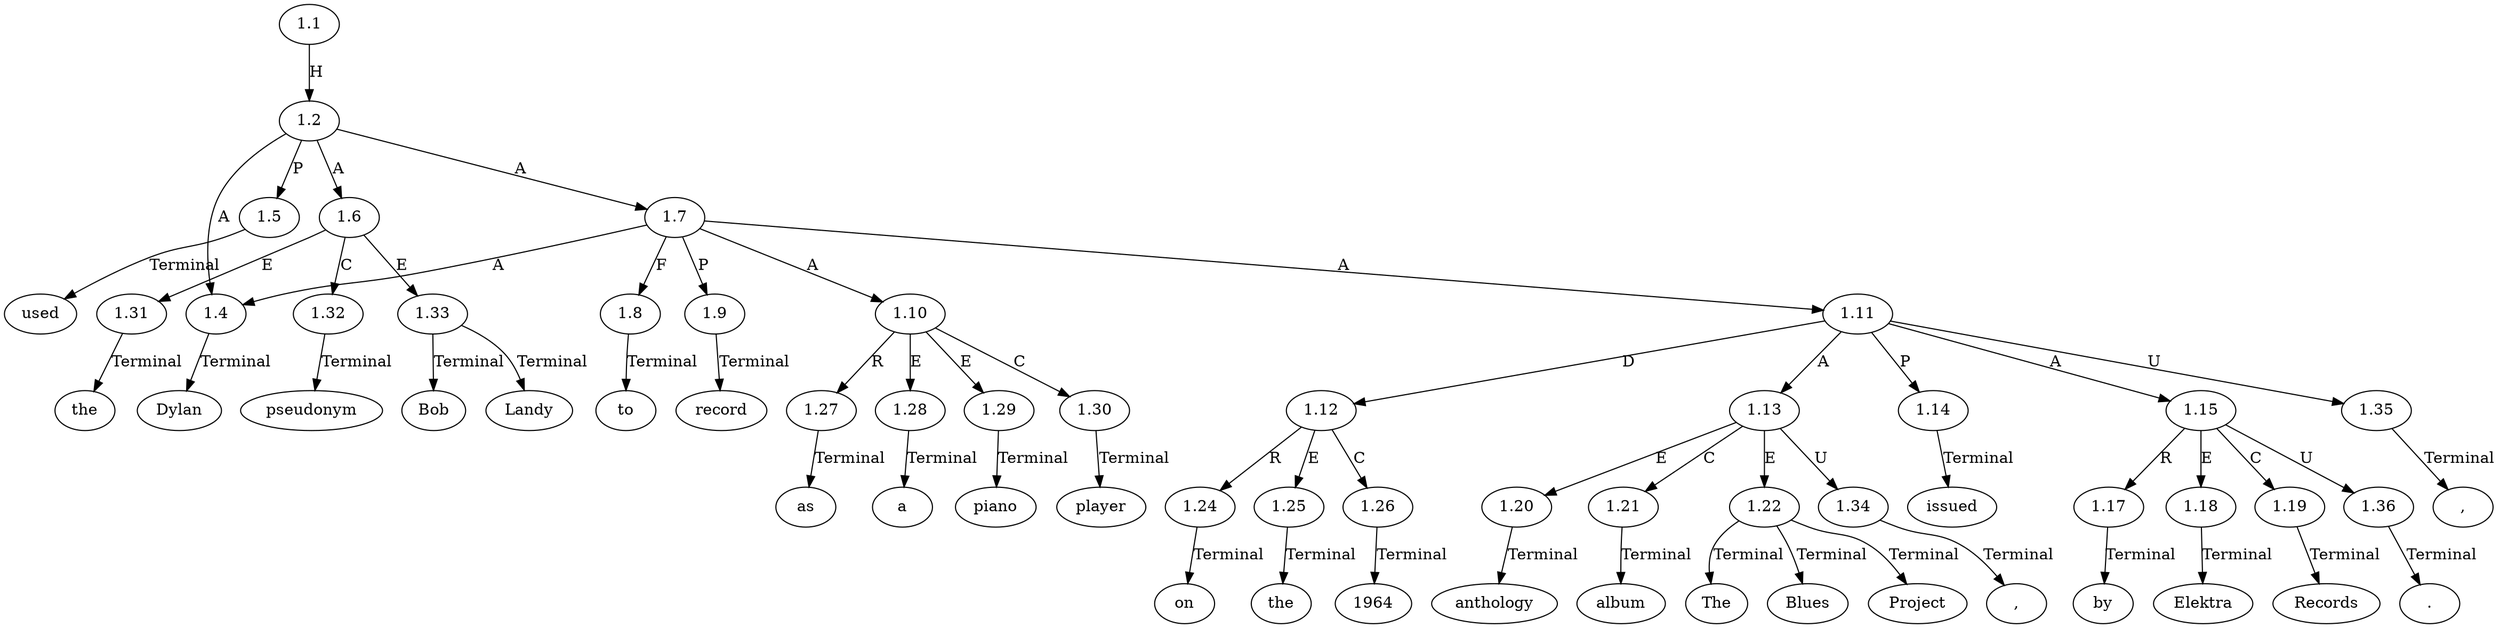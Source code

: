 // Graph
digraph {
	0.1 [label=Dylan ordering=out]
	0.10 [label=a ordering=out]
	0.11 [label=piano ordering=out]
	0.12 [label=player ordering=out]
	0.13 [label=on ordering=out]
	0.14 [label=the ordering=out]
	0.15 [label=1964 ordering=out]
	0.16 [label=anthology ordering=out]
	0.17 [label=album ordering=out]
	0.18 [label="," ordering=out]
	0.19 [label=The ordering=out]
	0.2 [label=used ordering=out]
	0.20 [label=Blues ordering=out]
	0.21 [label=Project ordering=out]
	0.22 [label="," ordering=out]
	0.23 [label=issued ordering=out]
	0.24 [label=by ordering=out]
	0.25 [label=Elektra ordering=out]
	0.26 [label=Records ordering=out]
	0.27 [label="." ordering=out]
	0.3 [label=the ordering=out]
	0.4 [label=pseudonym ordering=out]
	0.5 [label=Bob ordering=out]
	0.6 [label=Landy ordering=out]
	0.7 [label=to ordering=out]
	0.8 [label=record ordering=out]
	0.9 [label=as ordering=out]
	1.1 [label=1.1 ordering=out]
	1.2 [label=1.2 ordering=out]
	1.4 [label=1.4 ordering=out]
	1.5 [label=1.5 ordering=out]
	1.6 [label=1.6 ordering=out]
	1.7 [label=1.7 ordering=out]
	1.8 [label=1.8 ordering=out]
	1.9 [label=1.9 ordering=out]
	1.10 [label=1.10 ordering=out]
	1.11 [label=1.11 ordering=out]
	1.12 [label=1.12 ordering=out]
	1.13 [label=1.13 ordering=out]
	1.14 [label=1.14 ordering=out]
	1.15 [label=1.15 ordering=out]
	1.17 [label=1.17 ordering=out]
	1.18 [label=1.18 ordering=out]
	1.19 [label=1.19 ordering=out]
	1.20 [label=1.20 ordering=out]
	1.21 [label=1.21 ordering=out]
	1.22 [label=1.22 ordering=out]
	1.24 [label=1.24 ordering=out]
	1.25 [label=1.25 ordering=out]
	1.26 [label=1.26 ordering=out]
	1.27 [label=1.27 ordering=out]
	1.28 [label=1.28 ordering=out]
	1.29 [label=1.29 ordering=out]
	1.30 [label=1.30 ordering=out]
	1.31 [label=1.31 ordering=out]
	1.32 [label=1.32 ordering=out]
	1.33 [label=1.33 ordering=out]
	1.34 [label=1.34 ordering=out]
	1.35 [label=1.35 ordering=out]
	1.36 [label=1.36 ordering=out]
	1.1 -> 1.2 [label=H ordering=out]
	1.2 -> 1.4 [label=A ordering=out]
	1.2 -> 1.5 [label=P ordering=out]
	1.2 -> 1.6 [label=A ordering=out]
	1.2 -> 1.7 [label=A ordering=out]
	1.4 -> 0.1 [label=Terminal ordering=out]
	1.5 -> 0.2 [label=Terminal ordering=out]
	1.6 -> 1.31 [label=E ordering=out]
	1.6 -> 1.32 [label=C ordering=out]
	1.6 -> 1.33 [label=E ordering=out]
	1.7 -> 1.4 [label=A ordering=out]
	1.7 -> 1.8 [label=F ordering=out]
	1.7 -> 1.9 [label=P ordering=out]
	1.7 -> 1.10 [label=A ordering=out]
	1.7 -> 1.11 [label=A ordering=out]
	1.8 -> 0.7 [label=Terminal ordering=out]
	1.9 -> 0.8 [label=Terminal ordering=out]
	1.10 -> 1.27 [label=R ordering=out]
	1.10 -> 1.28 [label=E ordering=out]
	1.10 -> 1.29 [label=E ordering=out]
	1.10 -> 1.30 [label=C ordering=out]
	1.11 -> 1.12 [label=D ordering=out]
	1.11 -> 1.13 [label=A ordering=out]
	1.11 -> 1.14 [label=P ordering=out]
	1.11 -> 1.15 [label=A ordering=out]
	1.11 -> 1.35 [label=U ordering=out]
	1.12 -> 1.24 [label=R ordering=out]
	1.12 -> 1.25 [label=E ordering=out]
	1.12 -> 1.26 [label=C ordering=out]
	1.13 -> 1.20 [label=E ordering=out]
	1.13 -> 1.21 [label=C ordering=out]
	1.13 -> 1.22 [label=E ordering=out]
	1.13 -> 1.34 [label=U ordering=out]
	1.14 -> 0.23 [label=Terminal ordering=out]
	1.15 -> 1.17 [label=R ordering=out]
	1.15 -> 1.18 [label=E ordering=out]
	1.15 -> 1.19 [label=C ordering=out]
	1.15 -> 1.36 [label=U ordering=out]
	1.17 -> 0.24 [label=Terminal ordering=out]
	1.18 -> 0.25 [label=Terminal ordering=out]
	1.19 -> 0.26 [label=Terminal ordering=out]
	1.20 -> 0.16 [label=Terminal ordering=out]
	1.21 -> 0.17 [label=Terminal ordering=out]
	1.22 -> 0.19 [label=Terminal ordering=out]
	1.22 -> 0.20 [label=Terminal ordering=out]
	1.22 -> 0.21 [label=Terminal ordering=out]
	1.24 -> 0.13 [label=Terminal ordering=out]
	1.25 -> 0.14 [label=Terminal ordering=out]
	1.26 -> 0.15 [label=Terminal ordering=out]
	1.27 -> 0.9 [label=Terminal ordering=out]
	1.28 -> 0.10 [label=Terminal ordering=out]
	1.29 -> 0.11 [label=Terminal ordering=out]
	1.30 -> 0.12 [label=Terminal ordering=out]
	1.31 -> 0.3 [label=Terminal ordering=out]
	1.32 -> 0.4 [label=Terminal ordering=out]
	1.33 -> 0.5 [label=Terminal ordering=out]
	1.33 -> 0.6 [label=Terminal ordering=out]
	1.34 -> 0.18 [label=Terminal ordering=out]
	1.35 -> 0.22 [label=Terminal ordering=out]
	1.36 -> 0.27 [label=Terminal ordering=out]
}
